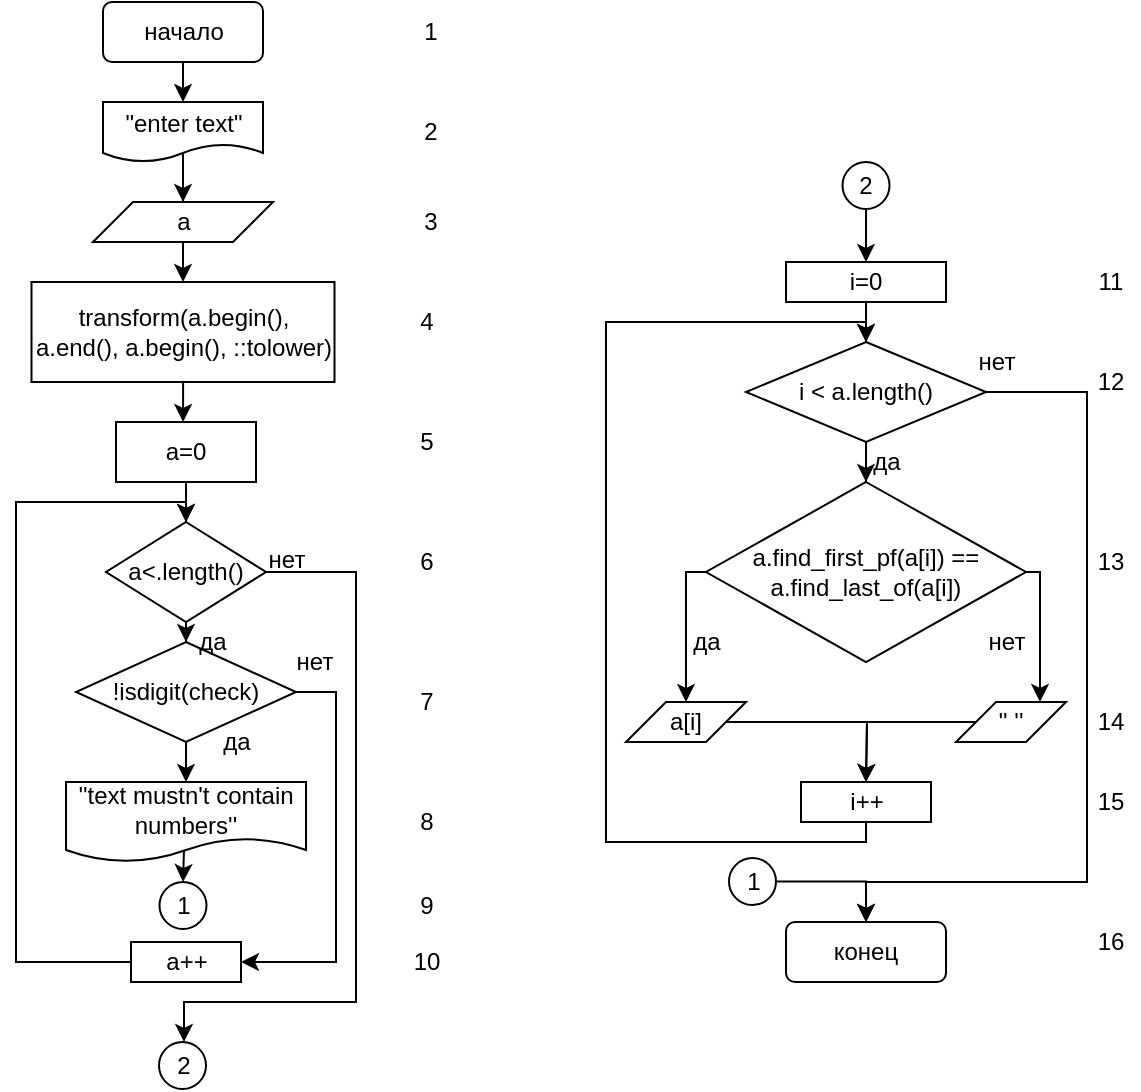 <mxfile version="16.1.2" type="github">
  <diagram id="XMa3f9ub79BXHoex0wwD" name="Page-1">
    <mxGraphModel dx="1488" dy="741" grid="1" gridSize="10" guides="1" tooltips="1" connect="1" arrows="1" fold="1" page="1" pageScale="1" pageWidth="827" pageHeight="1169" math="0" shadow="0">
      <root>
        <mxCell id="0" />
        <mxCell id="1" parent="0" />
        <mxCell id="KeloFggA4nMFP9_XQ6QC-3" value="" style="edgeStyle=orthogonalEdgeStyle;rounded=0;orthogonalLoop=1;jettySize=auto;html=1;" parent="1" edge="1">
          <mxGeometry relative="1" as="geometry">
            <mxPoint x="288.5" y="40" as="sourcePoint" />
            <mxPoint x="288.5" y="60" as="targetPoint" />
          </mxGeometry>
        </mxCell>
        <mxCell id="Dxle_c_qy-n5U7y6rL5x-14" value="1" style="text;html=1;align=center;verticalAlign=middle;resizable=0;points=[];autosize=1;strokeColor=none;fillColor=none;" parent="1" vertex="1">
          <mxGeometry x="401.5" y="15" width="20" height="20" as="geometry" />
        </mxCell>
        <mxCell id="aeHjqEfYxSuK9q3OLNgD-4" value="" style="edgeStyle=orthogonalEdgeStyle;rounded=0;orthogonalLoop=1;jettySize=auto;html=1;exitX=0.5;exitY=0.818;exitDx=0;exitDy=0;exitPerimeter=0;" parent="1" source="aeHjqEfYxSuK9q3OLNgD-2" target="aeHjqEfYxSuK9q3OLNgD-3" edge="1">
          <mxGeometry relative="1" as="geometry" />
        </mxCell>
        <mxCell id="aeHjqEfYxSuK9q3OLNgD-2" value="&quot;enter text&quot;" style="shape=document;whiteSpace=wrap;html=1;boundedLbl=1;" parent="1" vertex="1">
          <mxGeometry x="248.5" y="60" width="80" height="30" as="geometry" />
        </mxCell>
        <mxCell id="iNloG7cvI6-7VF_yUZaF-2" value="" style="edgeStyle=orthogonalEdgeStyle;rounded=0;orthogonalLoop=1;jettySize=auto;html=1;" edge="1" parent="1" source="aeHjqEfYxSuK9q3OLNgD-3" target="iNloG7cvI6-7VF_yUZaF-1">
          <mxGeometry relative="1" as="geometry" />
        </mxCell>
        <mxCell id="aeHjqEfYxSuK9q3OLNgD-3" value="a" style="shape=parallelogram;perimeter=parallelogramPerimeter;whiteSpace=wrap;html=1;fixedSize=1;" parent="1" vertex="1">
          <mxGeometry x="243.5" y="110" width="90" height="20" as="geometry" />
        </mxCell>
        <mxCell id="aeHjqEfYxSuK9q3OLNgD-8" value="" style="edgeStyle=orthogonalEdgeStyle;rounded=0;orthogonalLoop=1;jettySize=auto;html=1;" parent="1" source="aeHjqEfYxSuK9q3OLNgD-5" target="aeHjqEfYxSuK9q3OLNgD-7" edge="1">
          <mxGeometry relative="1" as="geometry" />
        </mxCell>
        <mxCell id="aeHjqEfYxSuK9q3OLNgD-5" value="i=0" style="whiteSpace=wrap;html=1;" parent="1" vertex="1">
          <mxGeometry x="590" y="140" width="80" height="20" as="geometry" />
        </mxCell>
        <mxCell id="aeHjqEfYxSuK9q3OLNgD-10" value="" style="edgeStyle=orthogonalEdgeStyle;rounded=0;orthogonalLoop=1;jettySize=auto;html=1;" parent="1" source="aeHjqEfYxSuK9q3OLNgD-7" target="aeHjqEfYxSuK9q3OLNgD-9" edge="1">
          <mxGeometry relative="1" as="geometry" />
        </mxCell>
        <mxCell id="aeHjqEfYxSuK9q3OLNgD-22" style="edgeStyle=orthogonalEdgeStyle;rounded=0;orthogonalLoop=1;jettySize=auto;html=1;entryX=0.5;entryY=0;entryDx=0;entryDy=0;" parent="1" source="aeHjqEfYxSuK9q3OLNgD-7" edge="1" target="aeHjqEfYxSuK9q3OLNgD-24">
          <mxGeometry relative="1" as="geometry">
            <mxPoint x="630" y="460" as="targetPoint" />
            <Array as="points">
              <mxPoint x="740.5" y="205" />
              <mxPoint x="740.5" y="450" />
              <mxPoint x="630.5" y="450" />
            </Array>
          </mxGeometry>
        </mxCell>
        <mxCell id="aeHjqEfYxSuK9q3OLNgD-7" value="i &amp;lt; a.length()" style="rhombus;whiteSpace=wrap;html=1;" parent="1" vertex="1">
          <mxGeometry x="570" y="180" width="120" height="50" as="geometry" />
        </mxCell>
        <mxCell id="aeHjqEfYxSuK9q3OLNgD-11" style="edgeStyle=orthogonalEdgeStyle;rounded=0;orthogonalLoop=1;jettySize=auto;html=1;exitX=0;exitY=0.5;exitDx=0;exitDy=0;entryX=0.5;entryY=0;entryDx=0;entryDy=0;" parent="1" source="aeHjqEfYxSuK9q3OLNgD-9" target="aeHjqEfYxSuK9q3OLNgD-12" edge="1">
          <mxGeometry relative="1" as="geometry">
            <mxPoint x="530" y="360" as="targetPoint" />
            <Array as="points">
              <mxPoint x="540" y="295" />
            </Array>
          </mxGeometry>
        </mxCell>
        <mxCell id="aeHjqEfYxSuK9q3OLNgD-13" style="edgeStyle=orthogonalEdgeStyle;rounded=0;orthogonalLoop=1;jettySize=auto;html=1;" parent="1" source="aeHjqEfYxSuK9q3OLNgD-9" target="aeHjqEfYxSuK9q3OLNgD-14" edge="1">
          <mxGeometry relative="1" as="geometry">
            <mxPoint x="730" y="360" as="targetPoint" />
            <Array as="points">
              <mxPoint x="717" y="295" />
            </Array>
          </mxGeometry>
        </mxCell>
        <mxCell id="aeHjqEfYxSuK9q3OLNgD-9" value="a.find_first_pf(a[i]) ==&lt;br&gt;a.find_last_of(a[i])" style="rhombus;whiteSpace=wrap;html=1;" parent="1" vertex="1">
          <mxGeometry x="550" y="250" width="160" height="90" as="geometry" />
        </mxCell>
        <mxCell id="aeHjqEfYxSuK9q3OLNgD-15" style="edgeStyle=orthogonalEdgeStyle;rounded=0;orthogonalLoop=1;jettySize=auto;html=1;exitX=1;exitY=0.5;exitDx=0;exitDy=0;" parent="1" source="aeHjqEfYxSuK9q3OLNgD-12" edge="1">
          <mxGeometry relative="1" as="geometry">
            <mxPoint x="630" y="400" as="targetPoint" />
          </mxGeometry>
        </mxCell>
        <mxCell id="aeHjqEfYxSuK9q3OLNgD-12" value="a[i]" style="shape=parallelogram;perimeter=parallelogramPerimeter;whiteSpace=wrap;html=1;fixedSize=1;" parent="1" vertex="1">
          <mxGeometry x="510" y="360" width="60" height="20" as="geometry" />
        </mxCell>
        <mxCell id="aeHjqEfYxSuK9q3OLNgD-16" style="edgeStyle=orthogonalEdgeStyle;rounded=0;orthogonalLoop=1;jettySize=auto;html=1;exitX=0;exitY=0.5;exitDx=0;exitDy=0;" parent="1" source="aeHjqEfYxSuK9q3OLNgD-14" edge="1">
          <mxGeometry relative="1" as="geometry">
            <mxPoint x="630" y="400" as="targetPoint" />
          </mxGeometry>
        </mxCell>
        <mxCell id="aeHjqEfYxSuK9q3OLNgD-14" value="&#39;&#39; &#39;&#39;" style="shape=parallelogram;perimeter=parallelogramPerimeter;whiteSpace=wrap;html=1;fixedSize=1;" parent="1" vertex="1">
          <mxGeometry x="675" y="360" width="55" height="20" as="geometry" />
        </mxCell>
        <mxCell id="aeHjqEfYxSuK9q3OLNgD-18" style="edgeStyle=orthogonalEdgeStyle;rounded=0;orthogonalLoop=1;jettySize=auto;html=1;" parent="1" source="aeHjqEfYxSuK9q3OLNgD-17" edge="1">
          <mxGeometry relative="1" as="geometry">
            <mxPoint x="630" y="180" as="targetPoint" />
            <Array as="points">
              <mxPoint x="630" y="430" />
              <mxPoint x="500" y="430" />
              <mxPoint x="500" y="170" />
              <mxPoint x="630" y="170" />
            </Array>
          </mxGeometry>
        </mxCell>
        <mxCell id="aeHjqEfYxSuK9q3OLNgD-17" value="i++" style="rounded=0;whiteSpace=wrap;html=1;" parent="1" vertex="1">
          <mxGeometry x="597.5" y="400" width="65" height="20" as="geometry" />
        </mxCell>
        <mxCell id="aeHjqEfYxSuK9q3OLNgD-19" value="да" style="text;html=1;align=center;verticalAlign=middle;resizable=0;points=[];autosize=1;strokeColor=none;fillColor=none;" parent="1" vertex="1">
          <mxGeometry x="625" y="230" width="30" height="20" as="geometry" />
        </mxCell>
        <mxCell id="aeHjqEfYxSuK9q3OLNgD-20" value="да" style="text;html=1;align=center;verticalAlign=middle;resizable=0;points=[];autosize=1;strokeColor=none;fillColor=none;" parent="1" vertex="1">
          <mxGeometry x="535" y="320" width="30" height="20" as="geometry" />
        </mxCell>
        <mxCell id="aeHjqEfYxSuK9q3OLNgD-21" value="нет" style="text;html=1;align=center;verticalAlign=middle;resizable=0;points=[];autosize=1;strokeColor=none;fillColor=none;" parent="1" vertex="1">
          <mxGeometry x="685" y="320" width="30" height="20" as="geometry" />
        </mxCell>
        <mxCell id="aeHjqEfYxSuK9q3OLNgD-24" value="конец" style="rounded=1;whiteSpace=wrap;html=1;" parent="1" vertex="1">
          <mxGeometry x="590" y="470" width="80" height="30" as="geometry" />
        </mxCell>
        <mxCell id="aeHjqEfYxSuK9q3OLNgD-26" value="начало" style="rounded=1;whiteSpace=wrap;html=1;" parent="1" vertex="1">
          <mxGeometry x="248.5" y="10" width="80" height="30" as="geometry" />
        </mxCell>
        <mxCell id="aeHjqEfYxSuK9q3OLNgD-27" value="2" style="text;html=1;align=center;verticalAlign=middle;resizable=0;points=[];autosize=1;strokeColor=none;fillColor=none;" parent="1" vertex="1">
          <mxGeometry x="401.5" y="65" width="20" height="20" as="geometry" />
        </mxCell>
        <mxCell id="aeHjqEfYxSuK9q3OLNgD-28" value="3" style="text;html=1;align=center;verticalAlign=middle;resizable=0;points=[];autosize=1;strokeColor=none;fillColor=none;" parent="1" vertex="1">
          <mxGeometry x="401.5" y="110" width="20" height="20" as="geometry" />
        </mxCell>
        <mxCell id="aeHjqEfYxSuK9q3OLNgD-36" value="нет" style="text;html=1;align=center;verticalAlign=middle;resizable=0;points=[];autosize=1;strokeColor=none;fillColor=none;" parent="1" vertex="1">
          <mxGeometry x="680" y="180" width="30" height="20" as="geometry" />
        </mxCell>
        <mxCell id="t88rxaqQpzV_ef3Us9Kl-4" value="" style="edgeStyle=orthogonalEdgeStyle;rounded=0;orthogonalLoop=1;jettySize=auto;html=1;" parent="1" source="t88rxaqQpzV_ef3Us9Kl-2" target="t88rxaqQpzV_ef3Us9Kl-3" edge="1">
          <mxGeometry relative="1" as="geometry" />
        </mxCell>
        <mxCell id="t88rxaqQpzV_ef3Us9Kl-2" value="a=0" style="rounded=0;whiteSpace=wrap;html=1;" parent="1" vertex="1">
          <mxGeometry x="255" y="220" width="70" height="30" as="geometry" />
        </mxCell>
        <mxCell id="t88rxaqQpzV_ef3Us9Kl-6" value="" style="edgeStyle=orthogonalEdgeStyle;rounded=0;orthogonalLoop=1;jettySize=auto;html=1;" parent="1" source="t88rxaqQpzV_ef3Us9Kl-3" target="t88rxaqQpzV_ef3Us9Kl-5" edge="1">
          <mxGeometry relative="1" as="geometry" />
        </mxCell>
        <mxCell id="t88rxaqQpzV_ef3Us9Kl-17" style="edgeStyle=orthogonalEdgeStyle;rounded=0;orthogonalLoop=1;jettySize=auto;html=1;" parent="1" source="t88rxaqQpzV_ef3Us9Kl-3" edge="1">
          <mxGeometry relative="1" as="geometry">
            <mxPoint x="289" y="530" as="targetPoint" />
            <Array as="points">
              <mxPoint x="375" y="295" />
              <mxPoint x="375" y="510" />
              <mxPoint x="289" y="510" />
              <mxPoint x="289" y="530" />
            </Array>
          </mxGeometry>
        </mxCell>
        <mxCell id="t88rxaqQpzV_ef3Us9Kl-3" value="a&amp;lt;.length()" style="rhombus;whiteSpace=wrap;html=1;rounded=0;" parent="1" vertex="1">
          <mxGeometry x="250" y="270" width="80" height="50" as="geometry" />
        </mxCell>
        <mxCell id="t88rxaqQpzV_ef3Us9Kl-8" value="" style="edgeStyle=orthogonalEdgeStyle;rounded=0;orthogonalLoop=1;jettySize=auto;html=1;" parent="1" source="t88rxaqQpzV_ef3Us9Kl-5" edge="1">
          <mxGeometry relative="1" as="geometry">
            <mxPoint x="290" y="400" as="targetPoint" />
          </mxGeometry>
        </mxCell>
        <mxCell id="t88rxaqQpzV_ef3Us9Kl-13" style="edgeStyle=orthogonalEdgeStyle;rounded=0;orthogonalLoop=1;jettySize=auto;html=1;exitX=1;exitY=0.5;exitDx=0;exitDy=0;entryX=1;entryY=0.5;entryDx=0;entryDy=0;" parent="1" source="t88rxaqQpzV_ef3Us9Kl-5" target="t88rxaqQpzV_ef3Us9Kl-10" edge="1">
          <mxGeometry relative="1" as="geometry">
            <Array as="points">
              <mxPoint x="365" y="355" />
              <mxPoint x="365" y="490" />
            </Array>
          </mxGeometry>
        </mxCell>
        <mxCell id="t88rxaqQpzV_ef3Us9Kl-5" value="!isdigit(check)" style="rhombus;whiteSpace=wrap;html=1;rounded=0;" parent="1" vertex="1">
          <mxGeometry x="235" y="330" width="110" height="50" as="geometry" />
        </mxCell>
        <mxCell id="iNloG7cvI6-7VF_yUZaF-11" value="" style="edgeStyle=orthogonalEdgeStyle;rounded=0;orthogonalLoop=1;jettySize=auto;html=1;exitX=0.492;exitY=0.819;exitDx=0;exitDy=0;exitPerimeter=0;entryX=0.5;entryY=0;entryDx=0;entryDy=0;" edge="1" parent="1" source="t88rxaqQpzV_ef3Us9Kl-9" target="iNloG7cvI6-7VF_yUZaF-10">
          <mxGeometry relative="1" as="geometry" />
        </mxCell>
        <mxCell id="t88rxaqQpzV_ef3Us9Kl-9" value="&#39;&#39;text mustn&#39;t contain numbers&#39;&#39;" style="shape=document;whiteSpace=wrap;html=1;boundedLbl=1;" parent="1" vertex="1">
          <mxGeometry x="230" y="400" width="120" height="40" as="geometry" />
        </mxCell>
        <mxCell id="t88rxaqQpzV_ef3Us9Kl-12" style="edgeStyle=orthogonalEdgeStyle;rounded=0;orthogonalLoop=1;jettySize=auto;html=1;entryX=0.5;entryY=0;entryDx=0;entryDy=0;" parent="1" source="t88rxaqQpzV_ef3Us9Kl-10" target="t88rxaqQpzV_ef3Us9Kl-3" edge="1">
          <mxGeometry relative="1" as="geometry">
            <mxPoint x="195" y="270" as="targetPoint" />
            <Array as="points">
              <mxPoint x="205" y="490" />
              <mxPoint x="205" y="260" />
              <mxPoint x="290" y="260" />
            </Array>
          </mxGeometry>
        </mxCell>
        <mxCell id="t88rxaqQpzV_ef3Us9Kl-10" value="a++" style="whiteSpace=wrap;html=1;" parent="1" vertex="1">
          <mxGeometry x="262.5" y="480" width="55" height="20" as="geometry" />
        </mxCell>
        <mxCell id="t88rxaqQpzV_ef3Us9Kl-14" value="да" style="text;html=1;align=center;verticalAlign=middle;resizable=0;points=[];autosize=1;strokeColor=none;fillColor=none;" parent="1" vertex="1">
          <mxGeometry x="300" y="370" width="30" height="20" as="geometry" />
        </mxCell>
        <mxCell id="t88rxaqQpzV_ef3Us9Kl-15" value="да" style="text;html=1;align=center;verticalAlign=middle;resizable=0;points=[];autosize=1;strokeColor=none;fillColor=none;" parent="1" vertex="1">
          <mxGeometry x="287.5" y="320" width="30" height="20" as="geometry" />
        </mxCell>
        <mxCell id="t88rxaqQpzV_ef3Us9Kl-16" value="нет" style="text;html=1;align=center;verticalAlign=middle;resizable=0;points=[];autosize=1;strokeColor=none;fillColor=none;" parent="1" vertex="1">
          <mxGeometry x="338.5" y="330" width="30" height="20" as="geometry" />
        </mxCell>
        <mxCell id="t88rxaqQpzV_ef3Us9Kl-18" value="нет" style="text;html=1;align=center;verticalAlign=middle;resizable=0;points=[];autosize=1;strokeColor=none;fillColor=none;" parent="1" vertex="1">
          <mxGeometry x="325" y="279" width="30" height="20" as="geometry" />
        </mxCell>
        <mxCell id="iNloG7cvI6-7VF_yUZaF-3" value="" style="edgeStyle=orthogonalEdgeStyle;rounded=0;orthogonalLoop=1;jettySize=auto;html=1;" edge="1" parent="1" source="iNloG7cvI6-7VF_yUZaF-1">
          <mxGeometry relative="1" as="geometry">
            <mxPoint x="289" y="220" as="targetPoint" />
          </mxGeometry>
        </mxCell>
        <mxCell id="iNloG7cvI6-7VF_yUZaF-1" value="transform(a.begin(), a.end(), a.begin(), ::tolower)" style="whiteSpace=wrap;html=1;" vertex="1" parent="1">
          <mxGeometry x="212.75" y="150" width="151.5" height="50" as="geometry" />
        </mxCell>
        <mxCell id="iNloG7cvI6-7VF_yUZaF-4" value="4" style="text;html=1;align=center;verticalAlign=middle;resizable=0;points=[];autosize=1;strokeColor=none;fillColor=none;" vertex="1" parent="1">
          <mxGeometry x="400" y="160" width="20" height="20" as="geometry" />
        </mxCell>
        <mxCell id="iNloG7cvI6-7VF_yUZaF-5" value="5" style="text;html=1;align=center;verticalAlign=middle;resizable=0;points=[];autosize=1;strokeColor=none;fillColor=none;" vertex="1" parent="1">
          <mxGeometry x="400" y="220" width="20" height="20" as="geometry" />
        </mxCell>
        <mxCell id="iNloG7cvI6-7VF_yUZaF-6" value="6" style="text;html=1;align=center;verticalAlign=middle;resizable=0;points=[];autosize=1;strokeColor=none;fillColor=none;" vertex="1" parent="1">
          <mxGeometry x="400" y="280" width="20" height="20" as="geometry" />
        </mxCell>
        <mxCell id="iNloG7cvI6-7VF_yUZaF-7" value="7" style="text;html=1;align=center;verticalAlign=middle;resizable=0;points=[];autosize=1;strokeColor=none;fillColor=none;" vertex="1" parent="1">
          <mxGeometry x="400" y="350" width="20" height="20" as="geometry" />
        </mxCell>
        <mxCell id="iNloG7cvI6-7VF_yUZaF-8" value="8" style="text;html=1;align=center;verticalAlign=middle;resizable=0;points=[];autosize=1;strokeColor=none;fillColor=none;" vertex="1" parent="1">
          <mxGeometry x="400" y="410" width="20" height="20" as="geometry" />
        </mxCell>
        <mxCell id="iNloG7cvI6-7VF_yUZaF-10" value="1" style="ellipse;whiteSpace=wrap;html=1;aspect=fixed;" vertex="1" parent="1">
          <mxGeometry x="276.75" y="450" width="23.5" height="23.5" as="geometry" />
        </mxCell>
        <mxCell id="iNloG7cvI6-7VF_yUZaF-15" style="edgeStyle=orthogonalEdgeStyle;rounded=0;orthogonalLoop=1;jettySize=auto;html=1;entryX=0.5;entryY=0;entryDx=0;entryDy=0;" edge="1" parent="1" source="iNloG7cvI6-7VF_yUZaF-14" target="aeHjqEfYxSuK9q3OLNgD-24">
          <mxGeometry relative="1" as="geometry">
            <Array as="points">
              <mxPoint x="630.5" y="450" />
            </Array>
          </mxGeometry>
        </mxCell>
        <mxCell id="iNloG7cvI6-7VF_yUZaF-14" value="1" style="ellipse;whiteSpace=wrap;html=1;aspect=fixed;" vertex="1" parent="1">
          <mxGeometry x="561.5" y="438" width="23.5" height="23.5" as="geometry" />
        </mxCell>
        <mxCell id="iNloG7cvI6-7VF_yUZaF-16" value="9" style="text;html=1;align=center;verticalAlign=middle;resizable=0;points=[];autosize=1;strokeColor=none;fillColor=none;" vertex="1" parent="1">
          <mxGeometry x="400" y="451.75" width="20" height="20" as="geometry" />
        </mxCell>
        <mxCell id="iNloG7cvI6-7VF_yUZaF-19" value="10" style="text;html=1;align=center;verticalAlign=middle;resizable=0;points=[];autosize=1;strokeColor=none;fillColor=none;" vertex="1" parent="1">
          <mxGeometry x="395" y="480" width="30" height="20" as="geometry" />
        </mxCell>
        <mxCell id="iNloG7cvI6-7VF_yUZaF-20" value="11" style="text;html=1;align=center;verticalAlign=middle;resizable=0;points=[];autosize=1;strokeColor=none;fillColor=none;" vertex="1" parent="1">
          <mxGeometry x="736.5" y="140" width="30" height="20" as="geometry" />
        </mxCell>
        <mxCell id="iNloG7cvI6-7VF_yUZaF-21" value="12" style="text;html=1;align=center;verticalAlign=middle;resizable=0;points=[];autosize=1;strokeColor=none;fillColor=none;" vertex="1" parent="1">
          <mxGeometry x="736.5" y="190" width="30" height="20" as="geometry" />
        </mxCell>
        <mxCell id="iNloG7cvI6-7VF_yUZaF-22" value="13" style="text;html=1;align=center;verticalAlign=middle;resizable=0;points=[];autosize=1;strokeColor=none;fillColor=none;" vertex="1" parent="1">
          <mxGeometry x="736.5" y="280" width="30" height="20" as="geometry" />
        </mxCell>
        <mxCell id="iNloG7cvI6-7VF_yUZaF-23" value="14" style="text;html=1;align=center;verticalAlign=middle;resizable=0;points=[];autosize=1;strokeColor=none;fillColor=none;" vertex="1" parent="1">
          <mxGeometry x="736.5" y="360" width="30" height="20" as="geometry" />
        </mxCell>
        <mxCell id="iNloG7cvI6-7VF_yUZaF-24" value="15" style="text;html=1;align=center;verticalAlign=middle;resizable=0;points=[];autosize=1;strokeColor=none;fillColor=none;" vertex="1" parent="1">
          <mxGeometry x="736.5" y="400" width="30" height="20" as="geometry" />
        </mxCell>
        <mxCell id="iNloG7cvI6-7VF_yUZaF-25" value="16" style="text;html=1;align=center;verticalAlign=middle;resizable=0;points=[];autosize=1;strokeColor=none;fillColor=none;" vertex="1" parent="1">
          <mxGeometry x="736.5" y="470" width="30" height="20" as="geometry" />
        </mxCell>
        <mxCell id="iNloG7cvI6-7VF_yUZaF-27" value="2" style="ellipse;whiteSpace=wrap;html=1;aspect=fixed;" vertex="1" parent="1">
          <mxGeometry x="276.5" y="530" width="23.5" height="23.5" as="geometry" />
        </mxCell>
        <mxCell id="iNloG7cvI6-7VF_yUZaF-28" value="2" style="ellipse;whiteSpace=wrap;html=1;aspect=fixed;" vertex="1" parent="1">
          <mxGeometry x="618.25" y="90" width="23.5" height="23.5" as="geometry" />
        </mxCell>
        <mxCell id="iNloG7cvI6-7VF_yUZaF-30" value="" style="endArrow=classic;html=1;rounded=0;exitX=0.5;exitY=1;exitDx=0;exitDy=0;entryX=0.5;entryY=0;entryDx=0;entryDy=0;" edge="1" parent="1" source="iNloG7cvI6-7VF_yUZaF-28" target="aeHjqEfYxSuK9q3OLNgD-5">
          <mxGeometry width="50" height="50" relative="1" as="geometry">
            <mxPoint x="560" y="190" as="sourcePoint" />
            <mxPoint x="610" y="140" as="targetPoint" />
          </mxGeometry>
        </mxCell>
      </root>
    </mxGraphModel>
  </diagram>
</mxfile>
